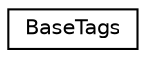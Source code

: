 digraph "Graphical Class Hierarchy"
{
 // LATEX_PDF_SIZE
  edge [fontname="Helvetica",fontsize="10",labelfontname="Helvetica",labelfontsize="10"];
  node [fontname="Helvetica",fontsize="10",shape=record];
  rankdir="LR";
  Node0 [label="BaseTags",height=0.2,width=0.4,color="black", fillcolor="white", style="filled",URL="$class_base_tags.html",tooltip=" "];
}
